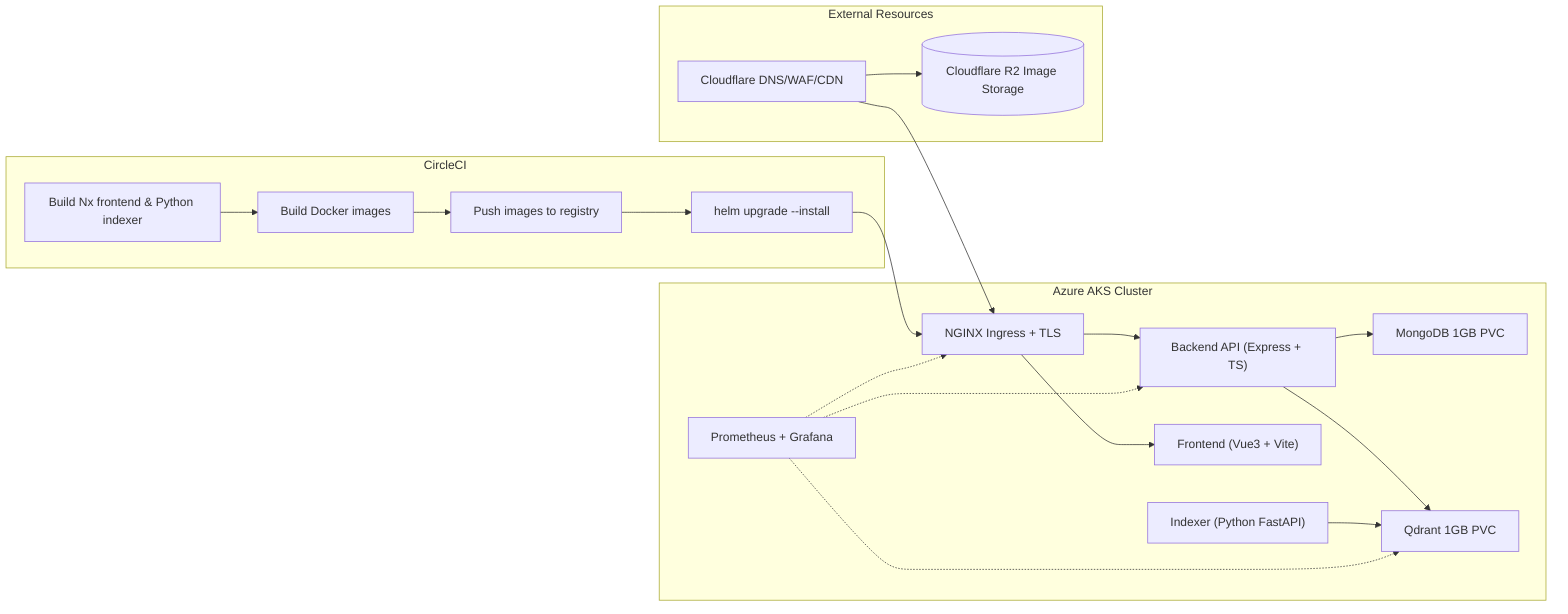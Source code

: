 flowchart LR
    subgraph CI[CircleCI]
      Build[Build Nx frontend & Python indexer]
      Docker[Build Docker images]
      Push[Push images to registry]
      HelmDeploy[helm upgrade --install]
    end

    subgraph AKS[Azure AKS Cluster]
      Ingress[NGINX Ingress + TLS]
      Backend["Backend API (Express + TS)"]
      Frontend["Frontend (Vue3 + Vite)"]
      Indexer["Indexer (Python FastAPI)"]
      Mongo["MongoDB 1GB PVC"]
      Qdrant["Qdrant 1GB PVC"]
      Mon[Prometheus + Grafana]
    end

    subgraph Ext[External Resources]
      CF[Cloudflare DNS/WAF/CDN]
      R2[(Cloudflare R2 Image Storage)]
    end

    Build --> Docker --> Push --> HelmDeploy --> Ingress
    Ingress --> Backend
    Ingress --> Frontend
    Backend --> Mongo
    Backend --> Qdrant
    Indexer --> Qdrant
    CF --> Ingress
    CF --> R2
    Mon -.-> Ingress
    Mon -.-> Backend
    Mon -.-> Qdrant
